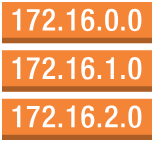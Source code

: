 <mxfile version="22.0.4" type="github">
  <diagram name="Page-1" id="h7wMuHqKb7oHtyUxFovA">
    <mxGraphModel dx="909" dy="611" grid="1" gridSize="10" guides="1" tooltips="1" connect="1" arrows="1" fold="1" page="1" pageScale="1" pageWidth="850" pageHeight="1100" math="0" shadow="0">
      <root>
        <mxCell id="0" />
        <mxCell id="1" parent="0" />
        <mxCell id="GTScB3tyNVSlyI0xP775-1" value="" style="outlineConnect=0;dashed=0;verticalLabelPosition=bottom;verticalAlign=top;align=center;html=1;shape=mxgraph.aws3.route_table;fillColor=#F58536;gradientColor=none;" vertex="1" parent="1">
          <mxGeometry x="380" y="290" width="75" height="69" as="geometry" />
        </mxCell>
      </root>
    </mxGraphModel>
  </diagram>
</mxfile>
